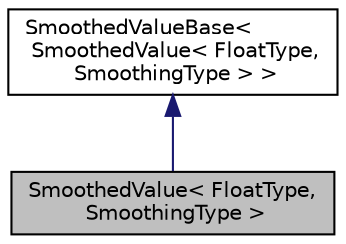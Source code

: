 digraph "SmoothedValue&lt; FloatType, SmoothingType &gt;"
{
  bgcolor="transparent";
  edge [fontname="Helvetica",fontsize="10",labelfontname="Helvetica",labelfontsize="10"];
  node [fontname="Helvetica",fontsize="10",shape=record];
  Node0 [label="SmoothedValue\< FloatType,\l SmoothingType \>",height=0.2,width=0.4,color="black", fillcolor="grey75", style="filled", fontcolor="black"];
  Node1 -> Node0 [dir="back",color="midnightblue",fontsize="10",style="solid",fontname="Helvetica"];
  Node1 [label="SmoothedValueBase\<\l SmoothedValue\< FloatType,\l SmoothingType \> \>",height=0.2,width=0.4,color="black",URL="$classSmoothedValueBase.html"];
}
